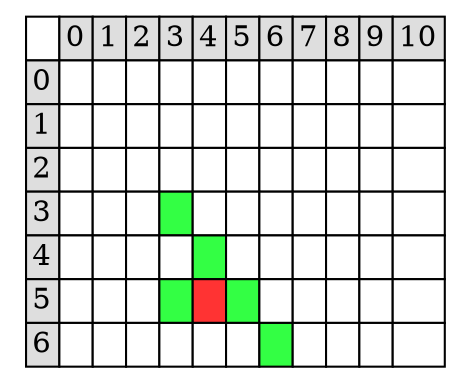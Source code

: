 digraph G{
node [shape=plaintext];
rankdir=LR;
Matriz [
label=<<table border='0' cellborder='1' cellspacing='0'> 
<tr>
<td></td>
<td bgcolor="gray87">0</td>
<td bgcolor="gray87">1</td>
<td bgcolor="gray87">2</td>
<td bgcolor="gray87">3</td>
<td bgcolor="gray87">4</td>
<td bgcolor="gray87">5</td>
<td bgcolor="gray87">6</td>
<td bgcolor="gray87">7</td>
<td bgcolor="gray87">8</td>
<td bgcolor="gray87">9</td>
<td bgcolor="gray87">10</td>
</tr>
<tr>
<td bgcolor="gray87">0</td>
<td bgcolor="white"></td>
<td bgcolor="white"></td>
<td bgcolor="white"></td>
<td bgcolor="white"></td>
<td bgcolor="white"></td>
<td bgcolor="white"></td>
<td bgcolor="white"></td>
<td bgcolor="white"></td>
<td bgcolor="white"></td>
<td bgcolor="white"></td>
<td bgcolor="white"></td>
</tr>
<tr>
<td bgcolor="gray87">1</td>
<td bgcolor="white"></td>
<td bgcolor="white"></td>
<td bgcolor="white"></td>
<td bgcolor="white"></td>
<td bgcolor="white"></td>
<td bgcolor="white"></td>
<td bgcolor="white"></td>
<td bgcolor="white"></td>
<td bgcolor="white"></td>
<td bgcolor="white"></td>
<td bgcolor="white"></td>
</tr>
<tr>
<td bgcolor="gray87">2</td>
<td bgcolor="white"></td>
<td bgcolor="white"></td>
<td bgcolor="white"></td>
<td bgcolor="white"></td>
<td bgcolor="white"></td>
<td bgcolor="white"></td>
<td bgcolor="white"></td>
<td bgcolor="white"></td>
<td bgcolor="white"></td>
<td bgcolor="white"></td>
<td bgcolor="white"></td>
</tr>
<tr>
<td bgcolor="gray87">3</td>
<td bgcolor="white"></td>
<td bgcolor="white"></td>
<td bgcolor="white"></td>
<td bgcolor="#33FF44"></td>
<td bgcolor="white"></td>
<td bgcolor="white"></td>
<td bgcolor="white"></td>
<td bgcolor="white"></td>
<td bgcolor="white"></td>
<td bgcolor="white"></td>
<td bgcolor="white"></td>
</tr>
<tr>
<td bgcolor="gray87">4</td>
<td bgcolor="white"></td>
<td bgcolor="white"></td>
<td bgcolor="white"></td>
<td bgcolor="white"></td>
<td bgcolor="#33FF44"></td>
<td bgcolor="white"></td>
<td bgcolor="white"></td>
<td bgcolor="white"></td>
<td bgcolor="white"></td>
<td bgcolor="white"></td>
<td bgcolor="white"></td>
</tr>
<tr>
<td bgcolor="gray87">5</td>
<td bgcolor="white"></td>
<td bgcolor="white"></td>
<td bgcolor="white"></td>
<td bgcolor="#33FF44"></td>
<td bgcolor="#FF3333"></td>
<td bgcolor="#33FF44"></td>
<td bgcolor="white"></td>
<td bgcolor="white"></td>
<td bgcolor="white"></td>
<td bgcolor="white"></td>
<td bgcolor="white"></td>
</tr>
<tr>
<td bgcolor="gray87">6</td>
<td bgcolor="white"></td>
<td bgcolor="white"></td>
<td bgcolor="white"></td>
<td bgcolor="white"></td>
<td bgcolor="white"></td>
<td bgcolor="white"></td>
<td bgcolor="#33FF44"></td>
<td bgcolor="white"></td>
<td bgcolor="white"></td>
<td bgcolor="white"></td>
<td bgcolor="white"></td>
</tr>
</table>>];
}